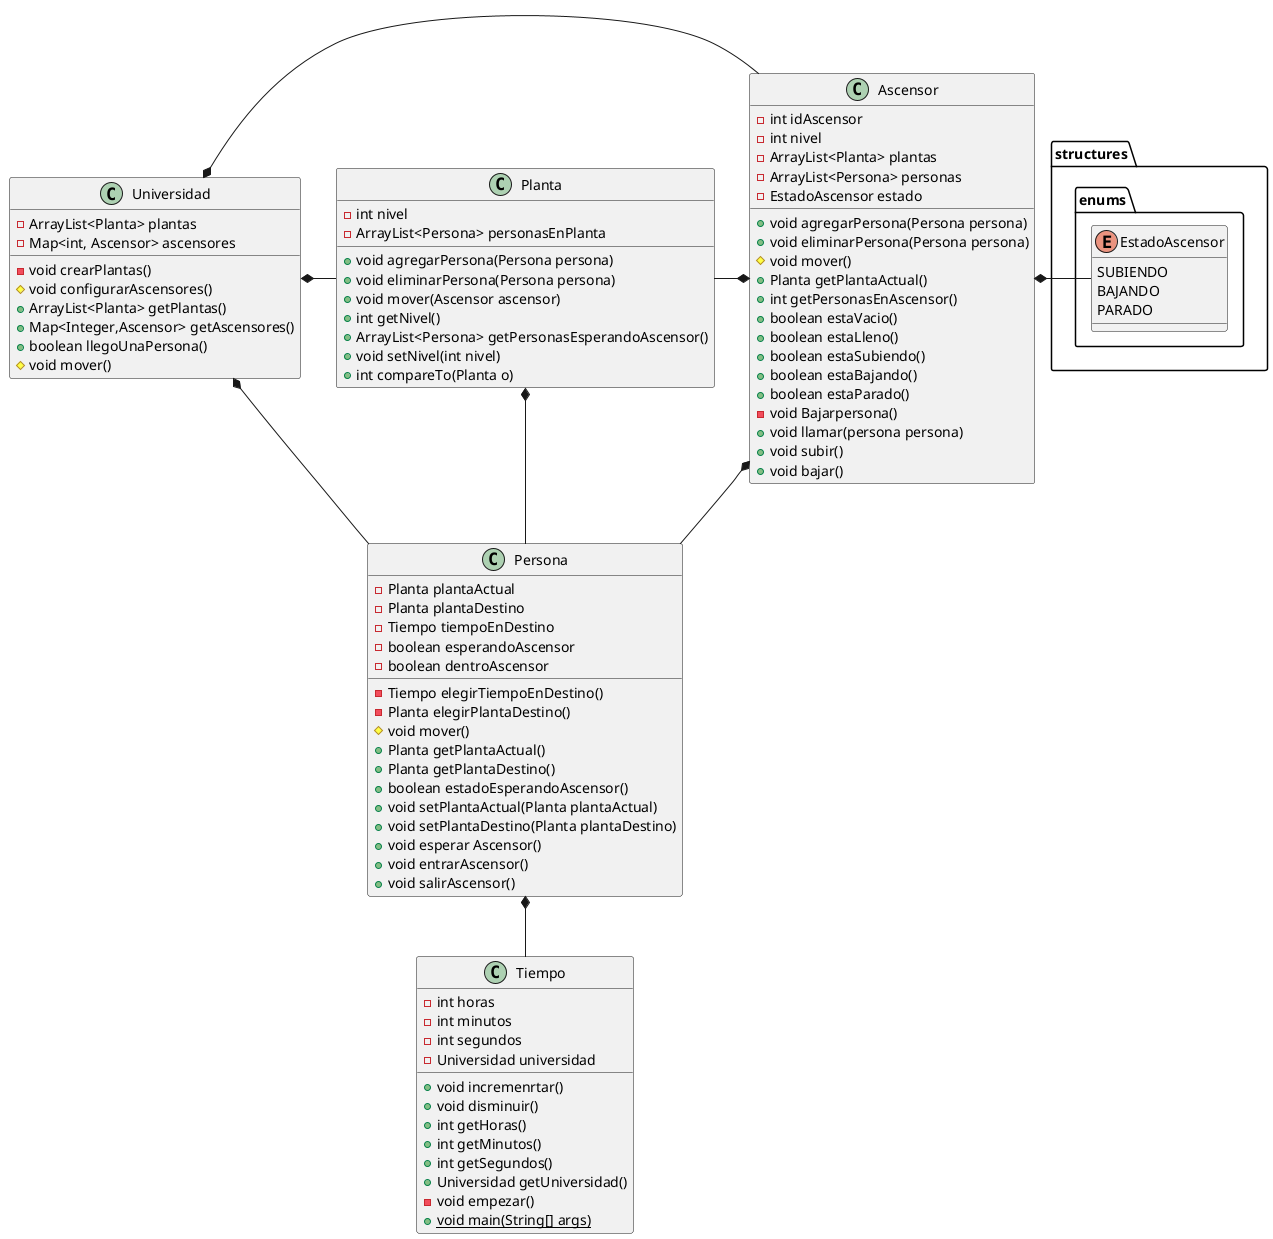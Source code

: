 @startuml modeloDelDominio

class Persona {
    - Planta plantaActual
    - Planta plantaDestino
    - Tiempo tiempoEnDestino
    - boolean esperandoAscensor
    - boolean dentroAscensor
    - Tiempo elegirTiempoEnDestino()
    - Planta elegirPlantaDestino()
    # void mover()
    + Planta getPlantaActual()
    + Planta getPlantaDestino()
    + boolean estadoEsperandoAscensor()
    + void setPlantaActual(Planta plantaActual)
    + void setPlantaDestino(Planta plantaDestino)
    + void esperar Ascensor()
    + void entrarAscensor()
    + void salirAscensor()

}

enum "structures.enums.EstadoAscensor" {
    SUBIENDO
    BAJANDO
    PARADO
}

class Tiempo {
    - int horas
    - int minutos
    - int segundos 
    - Universidad universidad
    + void incremenrtar()
    + void disminuir()
    + int getHoras()
    + int getMinutos()
    + int getSegundos()
    + Universidad getUniversidad()
    - void empezar()
    + {static} void main(String[] args)

}


class Planta {
    - int nivel
    - ArrayList<Persona> personasEnPlanta
    + void agregarPersona(Persona persona)
    + void eliminarPersona(Persona persona)
    + void mover(Ascensor ascensor)
    + int getNivel()
    + ArrayList<Persona> getPersonasEsperandoAscensor()
    + void setNivel(int nivel)
    + int compareTo(Planta o)

}


class Ascensor {
    - int idAscensor
    - int nivel
    - ArrayList<Planta> plantas
    - ArrayList<Persona> personas
    - EstadoAscensor estado
    + void agregarPersona(Persona persona)
    + void eliminarPersona(Persona persona)
    # void mover()
    + Planta getPlantaActual()
    + int getPersonasEnAscensor()
    + boolean estaVacio()
    + boolean estaLleno()
    + boolean estaSubiendo()
    + boolean estaBajando()
    + boolean estaParado()
    - void Bajarpersona()
    + void llamar(persona persona)
    + void subir()
    + void bajar()
}


class Universidad {
    - ArrayList<Planta> plantas
    - Map<int, Ascensor> ascensores
    - void crearPlantas()
    # void configurarAscensores()
    + ArrayList<Planta> getPlantas()
    + Map<Integer,Ascensor> getAscensores()
    + boolean llegoUnaPersona()
    # void mover()
}

Ascensor *--d Persona 
Ascensor *-u Planta 
Ascensor *- "structures.enums.EstadoAscensor" 
Universidad *- Ascensor 
Universidad *- Planta 
Universidad *- Persona 
Planta *--d Persona 
Persona *--d Tiempo 


 

@enduml
